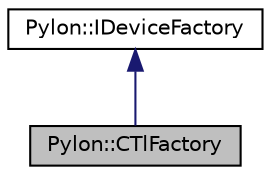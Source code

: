 digraph "Pylon::CTlFactory"
{
  edge [fontname="Helvetica",fontsize="10",labelfontname="Helvetica",labelfontsize="10"];
  node [fontname="Helvetica",fontsize="10",shape=record];
  Node1 [label="Pylon::CTlFactory",height=0.2,width=0.4,color="black", fillcolor="grey75", style="filled", fontcolor="black"];
  Node2 -> Node1 [dir="back",color="midnightblue",fontsize="10",style="solid",fontname="Helvetica"];
  Node2 [label="Pylon::IDeviceFactory",height=0.2,width=0.4,color="black", fillcolor="white", style="filled",URL="$struct_pylon_1_1_i_device_factory.html",tooltip="Interface to be implemented by device factories used to create devices. "];
}
